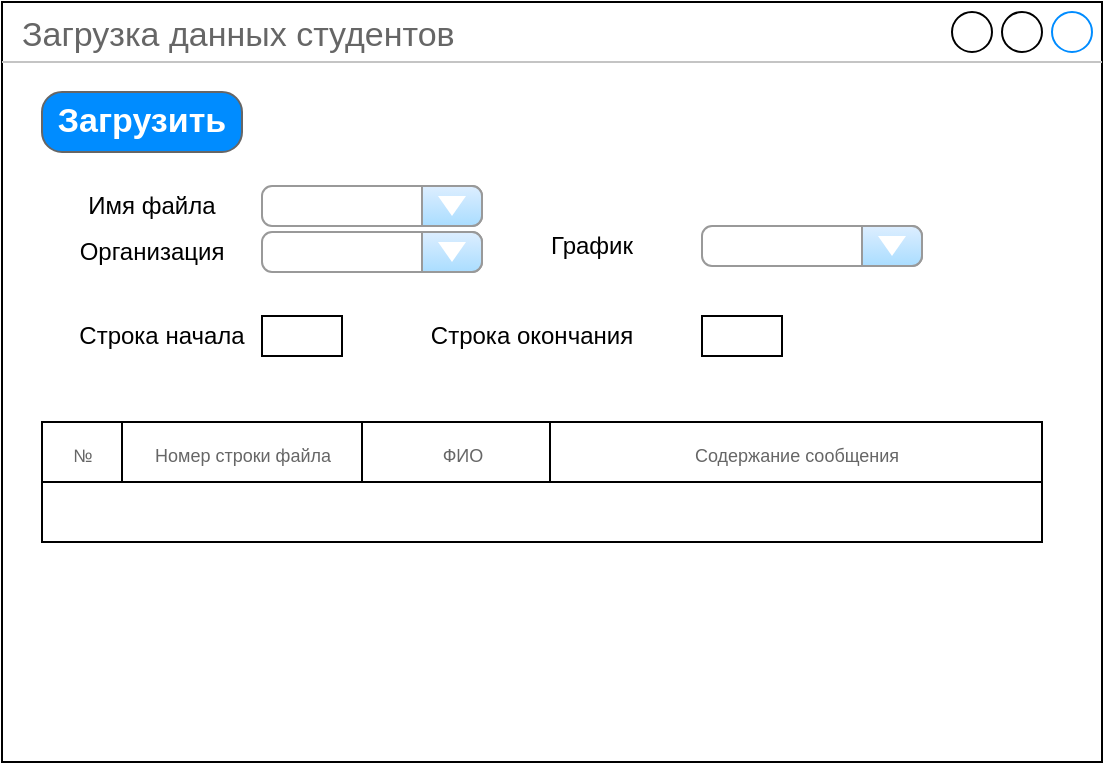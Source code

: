 <mxfile version="14.0.3" type="github">
  <diagram id="EDAarhyzNa9w68LSOk44" name="Page-1">
    <mxGraphModel dx="1216" dy="587" grid="1" gridSize="10" guides="1" tooltips="1" connect="1" arrows="1" fold="1" page="1" pageScale="1" pageWidth="827" pageHeight="1169" math="0" shadow="0">
      <root>
        <mxCell id="0" />
        <mxCell id="1" parent="0" />
        <mxCell id="bUqKioAGvrwFDl27J8hf-1" value="Загрузка данных студентов" style="strokeWidth=1;shadow=0;dashed=0;align=center;html=1;shape=mxgraph.mockup.containers.window;align=left;verticalAlign=top;spacingLeft=8;strokeColor2=#008cff;strokeColor3=#c4c4c4;fontColor=#666666;mainText=;fontSize=17;labelBackgroundColor=none;" vertex="1" parent="1">
          <mxGeometry x="140" y="110" width="550" height="380" as="geometry" />
        </mxCell>
        <mxCell id="bUqKioAGvrwFDl27J8hf-2" value="" style="strokeWidth=1;shadow=0;dashed=0;align=center;html=1;shape=mxgraph.mockup.forms.comboBox;strokeColor=#999999;fillColor=#ddeeff;align=left;fillColor2=#aaddff;mainText=;fontColor=#666666;fontSize=17;spacingLeft=3;" vertex="1" parent="1">
          <mxGeometry x="270" y="202" width="110" height="20" as="geometry" />
        </mxCell>
        <mxCell id="bUqKioAGvrwFDl27J8hf-4" value="Имя файла" style="text;html=1;strokeColor=none;fillColor=none;align=center;verticalAlign=middle;whiteSpace=wrap;rounded=0;" vertex="1" parent="1">
          <mxGeometry x="180" y="202" width="70" height="20" as="geometry" />
        </mxCell>
        <mxCell id="bUqKioAGvrwFDl27J8hf-5" value="Загрузить" style="strokeWidth=1;shadow=0;dashed=0;align=center;html=1;shape=mxgraph.mockup.buttons.button;strokeColor=#666666;fontColor=#ffffff;mainText=;buttonStyle=round;fontSize=17;fontStyle=1;fillColor=#008cff;whiteSpace=wrap;" vertex="1" parent="1">
          <mxGeometry x="160" y="155" width="100" height="30" as="geometry" />
        </mxCell>
        <mxCell id="bUqKioAGvrwFDl27J8hf-6" value="" style="strokeWidth=1;shadow=0;dashed=0;align=center;html=1;shape=mxgraph.mockup.forms.comboBox;strokeColor=#999999;fillColor=#ddeeff;align=left;fillColor2=#aaddff;mainText=;fontColor=#666666;fontSize=17;spacingLeft=3;" vertex="1" parent="1">
          <mxGeometry x="270" y="225" width="110" height="20" as="geometry" />
        </mxCell>
        <mxCell id="bUqKioAGvrwFDl27J8hf-7" value="Организация" style="text;html=1;strokeColor=none;fillColor=none;align=center;verticalAlign=middle;whiteSpace=wrap;rounded=0;" vertex="1" parent="1">
          <mxGeometry x="180" y="225" width="70" height="20" as="geometry" />
        </mxCell>
        <mxCell id="bUqKioAGvrwFDl27J8hf-8" value="" style="strokeWidth=1;shadow=0;dashed=0;align=center;html=1;shape=mxgraph.mockup.forms.comboBox;strokeColor=#999999;fillColor=#ddeeff;align=left;fillColor2=#aaddff;mainText=;fontColor=#666666;fontSize=17;spacingLeft=3;" vertex="1" parent="1">
          <mxGeometry x="490" y="222" width="110" height="20" as="geometry" />
        </mxCell>
        <mxCell id="bUqKioAGvrwFDl27J8hf-9" value="График" style="text;html=1;strokeColor=none;fillColor=none;align=center;verticalAlign=middle;whiteSpace=wrap;rounded=0;" vertex="1" parent="1">
          <mxGeometry x="400" y="222" width="70" height="20" as="geometry" />
        </mxCell>
        <mxCell id="bUqKioAGvrwFDl27J8hf-10" value="Строка начала" style="text;html=1;strokeColor=none;fillColor=none;align=center;verticalAlign=middle;whiteSpace=wrap;rounded=0;" vertex="1" parent="1">
          <mxGeometry x="170" y="267" width="100" height="20" as="geometry" />
        </mxCell>
        <mxCell id="bUqKioAGvrwFDl27J8hf-11" value="Строка окончания" style="text;html=1;strokeColor=none;fillColor=none;align=center;verticalAlign=middle;whiteSpace=wrap;rounded=0;" vertex="1" parent="1">
          <mxGeometry x="350" y="267" width="110" height="20" as="geometry" />
        </mxCell>
        <mxCell id="bUqKioAGvrwFDl27J8hf-12" value="" style="rounded=0;whiteSpace=wrap;html=1;" vertex="1" parent="1">
          <mxGeometry x="270" y="267" width="40" height="20" as="geometry" />
        </mxCell>
        <mxCell id="bUqKioAGvrwFDl27J8hf-13" value="" style="rounded=0;whiteSpace=wrap;html=1;" vertex="1" parent="1">
          <mxGeometry x="490" y="267" width="40" height="20" as="geometry" />
        </mxCell>
        <mxCell id="bUqKioAGvrwFDl27J8hf-21" value="" style="rounded=0;whiteSpace=wrap;html=1;" vertex="1" parent="1">
          <mxGeometry x="160" y="320" width="500" height="60" as="geometry" />
        </mxCell>
        <mxCell id="bUqKioAGvrwFDl27J8hf-15" value="&lt;font style=&quot;font-size: 9px&quot;&gt;№&lt;/font&gt;" style="strokeColor=inherit;fillColor=inherit;gradientColor=inherit;strokeWidth=1;shadow=0;dashed=0;align=center;html=1;shape=mxgraph.mockup.forms.rrect;rSize=0;fontSize=17;fontColor=#666666;" vertex="1" parent="1">
          <mxGeometry x="160" y="320" width="40" height="30" as="geometry" />
        </mxCell>
        <mxCell id="bUqKioAGvrwFDl27J8hf-16" value="&lt;font style=&quot;font-size: 9px&quot;&gt;Номер строки файла&lt;/font&gt;" style="strokeColor=inherit;fillColor=inherit;gradientColor=inherit;strokeWidth=1;shadow=0;dashed=0;align=center;html=1;shape=mxgraph.mockup.forms.rrect;rSize=0;fontSize=17;fontColor=#666666;" vertex="1" parent="1">
          <mxGeometry x="200" y="320" width="120" height="30" as="geometry" />
        </mxCell>
        <mxCell id="bUqKioAGvrwFDl27J8hf-17" value="&lt;font style=&quot;font-size: 9px&quot;&gt;ФИО &lt;/font&gt;" style="strokeColor=inherit;fillColor=inherit;gradientColor=inherit;strokeWidth=1;shadow=0;dashed=0;align=center;html=1;shape=mxgraph.mockup.forms.rrect;rSize=0;fontSize=17;fontColor=#666666;" vertex="1" parent="1">
          <mxGeometry x="320" y="320" width="100" height="30" as="geometry" />
        </mxCell>
        <mxCell id="bUqKioAGvrwFDl27J8hf-18" value="&lt;font style=&quot;font-size: 9px&quot;&gt;Содержание сообщения&lt;/font&gt;" style="strokeColor=inherit;fillColor=inherit;gradientColor=inherit;strokeWidth=1;shadow=0;dashed=0;align=center;html=1;shape=mxgraph.mockup.forms.rrect;rSize=0;fontSize=17;fontColor=#666666;" vertex="1" parent="1">
          <mxGeometry x="414" y="320" width="246" height="30" as="geometry" />
        </mxCell>
      </root>
    </mxGraphModel>
  </diagram>
</mxfile>
